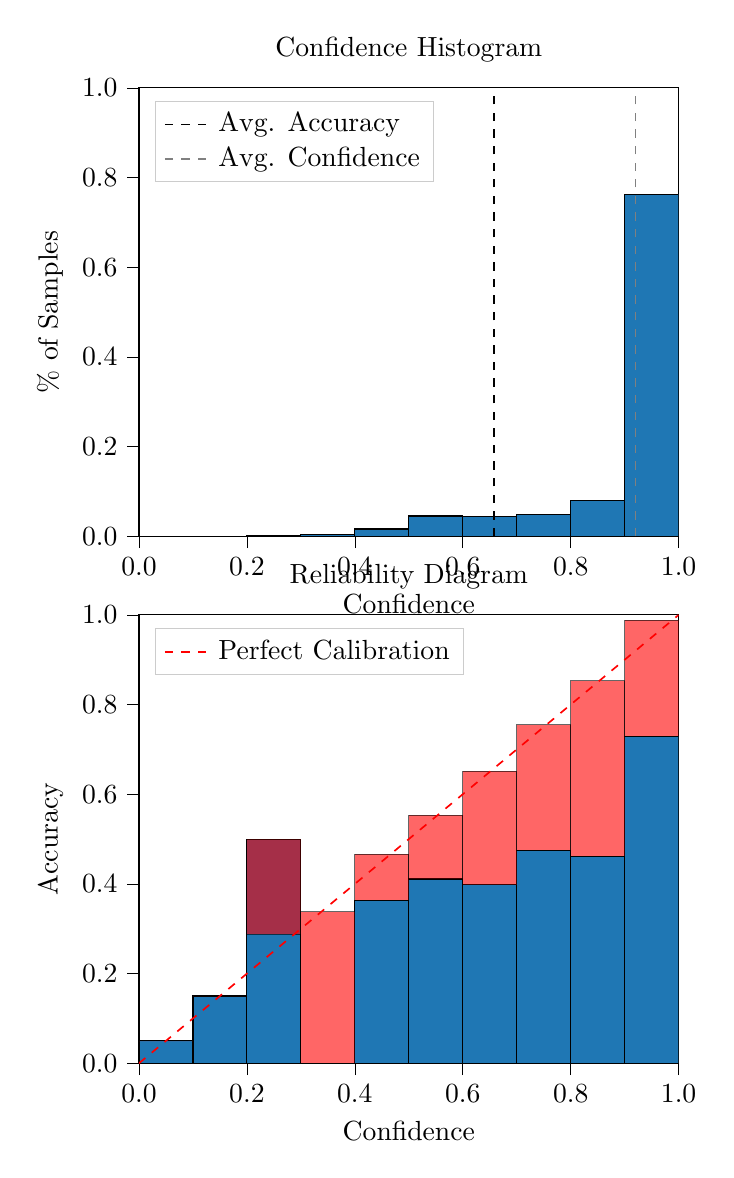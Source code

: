 % This file was created by tikzplotlib v0.9.8.
\begin{tikzpicture}

\definecolor{color0}{rgb}{0.122,0.467,0.706}

\begin{groupplot}[group style={group size=1 by 2}]
\nextgroupplot[
legend cell align={left},
legend style={
  fill opacity=0.8,
  draw opacity=1,
  text opacity=1,
  at={(0.03,0.97)},
  anchor=north west,
  draw=white!80!black
},
tick align=outside,
tick pos=left,
title={Confidence Histogram},
x grid style={white!69.02!black},
xlabel={Confidence},
xmin=0, xmax=1,
xtick style={color=black},
xtick={0,0.2,0.4,0.6,0.8,1},
xticklabels={0.0,0.2,0.4,0.6,0.8,1.0},
y grid style={white!69.02!black},
ylabel={\% of Samples},
ymin=0, ymax=1,
ytick style={color=black},
ytick={0,0.2,0.4,0.6,0.8,1},
yticklabels={0.0,0.2,0.4,0.6,0.8,1.0}
]
\draw[draw=black,fill=color0] (axis cs:-6.939e-18,0) rectangle (axis cs:0.1,0);
\draw[draw=black,fill=color0] (axis cs:0.1,0) rectangle (axis cs:0.2,0);
\draw[draw=black,fill=color0] (axis cs:0.2,0) rectangle (axis cs:0.3,0.001);
\draw[draw=black,fill=color0] (axis cs:0.3,0) rectangle (axis cs:0.4,0.003);
\draw[draw=black,fill=color0] (axis cs:0.4,0) rectangle (axis cs:0.5,0.016);
\draw[draw=black,fill=color0] (axis cs:0.5,0) rectangle (axis cs:0.6,0.045);
\draw[draw=black,fill=color0] (axis cs:0.6,0) rectangle (axis cs:0.7,0.044);
\draw[draw=black,fill=color0] (axis cs:0.7,0) rectangle (axis cs:0.8,0.049);
\draw[draw=black,fill=color0] (axis cs:0.8,0) rectangle (axis cs:0.9,0.079);
\draw[draw=black,fill=color0] (axis cs:0.9,0) rectangle (axis cs:1,0.763);
\addplot [semithick, black, dashed]
table {%
0.658 0
0.658 1
};
\addlegendentry{Avg. Accuracy}
\addplot [semithick, white!50.196!black, dashed]
table {%
0.92 0
0.92 1
};
\addlegendentry{Avg. Confidence}

\nextgroupplot[
legend cell align={left},
legend style={
  fill opacity=0.8,
  draw opacity=1,
  text opacity=1,
  at={(0.03,0.97)},
  anchor=north west,
  draw=white!80!black
},
tick align=outside,
tick pos=left,
title={Reliability Diagram},
x grid style={white!69.02!black},
xlabel={Confidence},
xmin=0, xmax=1,
xtick style={color=black},
xtick={0,0.2,0.4,0.6,0.8,1},
xticklabels={0.0,0.2,0.4,0.6,0.8,1.0},
y grid style={white!69.02!black},
ylabel={Accuracy},
ymin=0, ymax=1,
ytick style={color=black},
ytick={0,0.2,0.4,0.6,0.8,1},
yticklabels={0.0,0.2,0.4,0.6,0.8,1.0}
]
\draw[draw=black,fill=color0] (axis cs:-6.939e-18,0) rectangle (axis cs:0.1,0.05);
\draw[draw=black,fill=color0] (axis cs:0.1,0) rectangle (axis cs:0.2,0.15);
\draw[draw=black,fill=color0] (axis cs:0.2,0) rectangle (axis cs:0.3,0.5);
\draw[draw=black,fill=color0] (axis cs:0.3,0) rectangle (axis cs:0.4,0);
\draw[draw=black,fill=color0] (axis cs:0.4,0) rectangle (axis cs:0.5,0.364);
\draw[draw=black,fill=color0] (axis cs:0.5,0) rectangle (axis cs:0.6,0.411);
\draw[draw=black,fill=color0] (axis cs:0.6,0) rectangle (axis cs:0.7,0.398);
\draw[draw=black,fill=color0] (axis cs:0.7,0) rectangle (axis cs:0.8,0.475);
\draw[draw=black,fill=color0] (axis cs:0.8,0) rectangle (axis cs:0.9,0.462);
\draw[draw=black,fill=color0] (axis cs:0.9,0) rectangle (axis cs:1,0.729);
\draw[draw=black,fill=red,opacity=0.6] (axis cs:-6.939e-18,0.05) rectangle (axis cs:0.1,0.05);
\draw[draw=black,fill=red,opacity=0.6] (axis cs:0.1,0.15) rectangle (axis cs:0.2,0.15);
\draw[draw=black,fill=red,opacity=0.6] (axis cs:0.2,0.5) rectangle (axis cs:0.3,0.288);
\draw[draw=black,fill=red,opacity=0.6] (axis cs:0.3,0) rectangle (axis cs:0.4,0.338);
\draw[draw=black,fill=red,opacity=0.6] (axis cs:0.4,0.364) rectangle (axis cs:0.5,0.466);
\draw[draw=black,fill=red,opacity=0.6] (axis cs:0.5,0.411) rectangle (axis cs:0.6,0.553);
\draw[draw=black,fill=red,opacity=0.6] (axis cs:0.6,0.398) rectangle (axis cs:0.7,0.651);
\draw[draw=black,fill=red,opacity=0.6] (axis cs:0.7,0.475) rectangle (axis cs:0.8,0.755);
\draw[draw=black,fill=red,opacity=0.6] (axis cs:0.8,0.462) rectangle (axis cs:0.9,0.853);
\draw[draw=black,fill=red,opacity=0.6] (axis cs:0.9,0.729) rectangle (axis cs:1,0.988);
\addplot [semithick, red, dashed]
table {%
0 0
1 1
};
\addlegendentry{Perfect Calibration}
\end{groupplot}

\end{tikzpicture}
